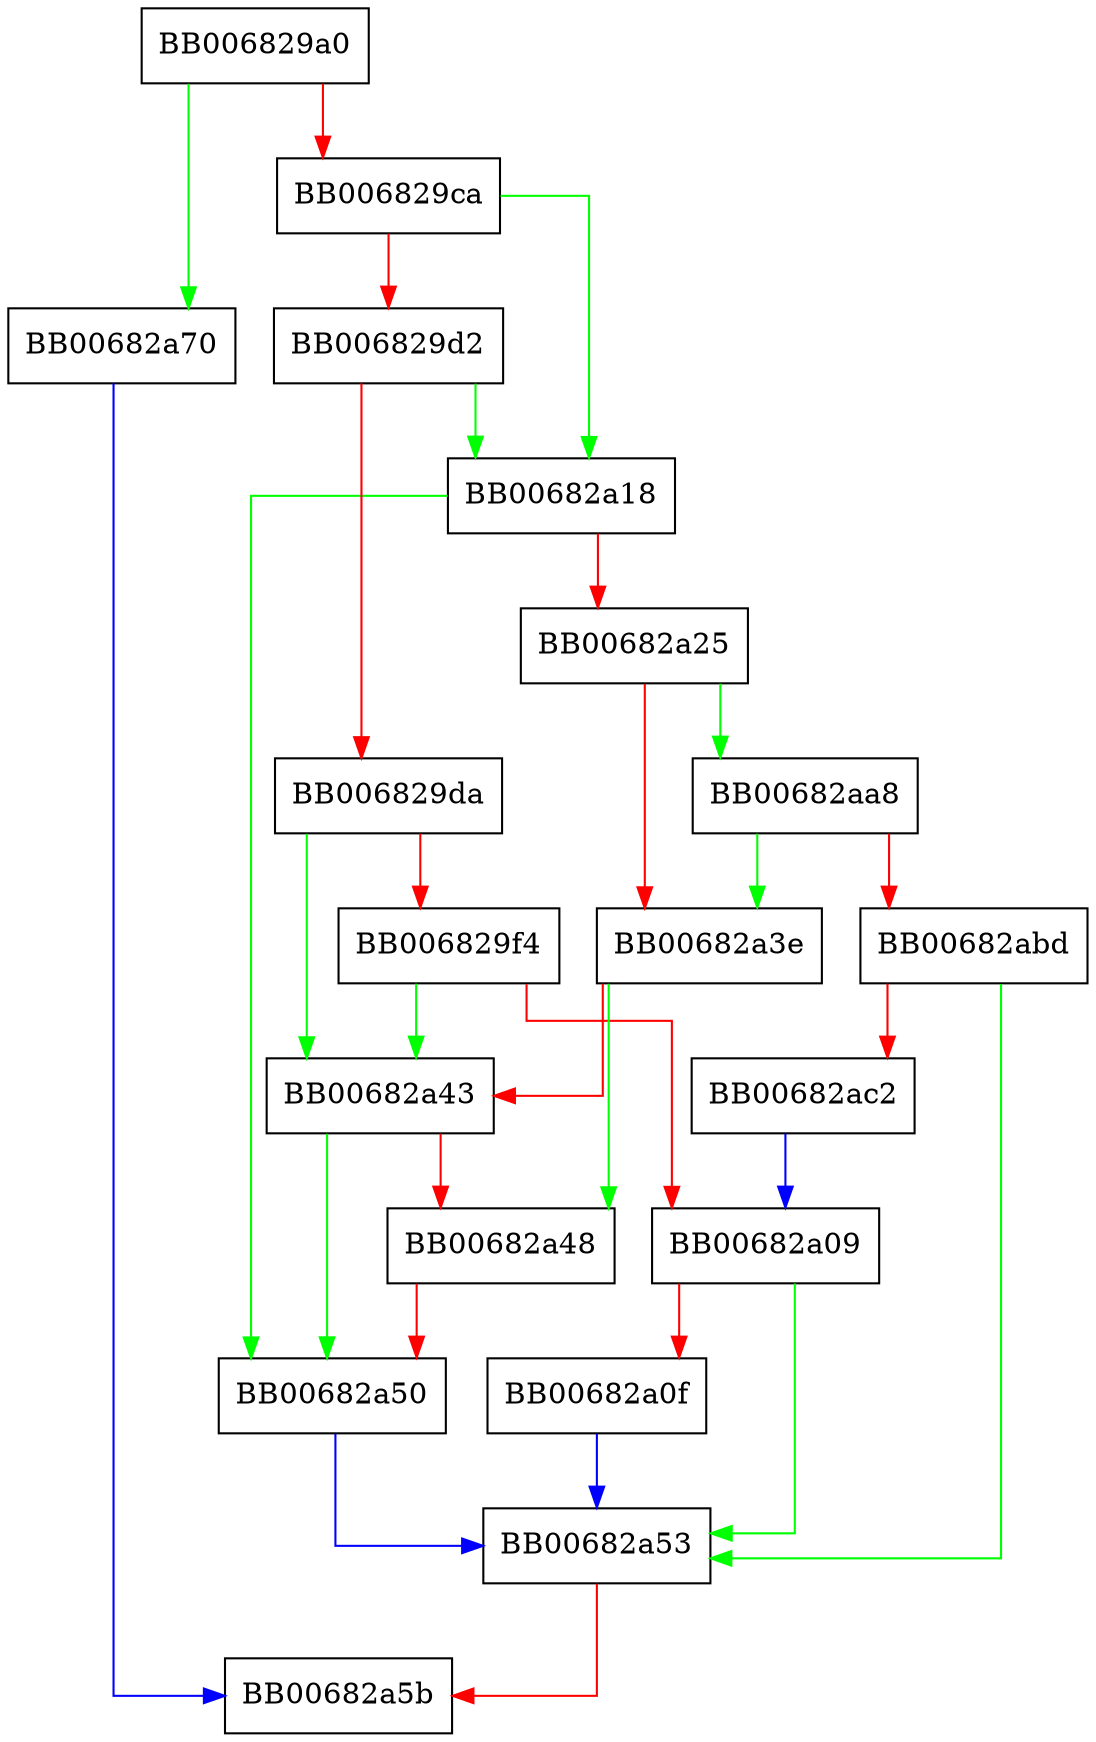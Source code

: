 digraph X509_NAME_ENTRY_create_by_NID {
  node [shape="box"];
  graph [splines=ortho];
  BB006829a0 -> BB00682a70 [color="green"];
  BB006829a0 -> BB006829ca [color="red"];
  BB006829ca -> BB00682a18 [color="green"];
  BB006829ca -> BB006829d2 [color="red"];
  BB006829d2 -> BB00682a18 [color="green"];
  BB006829d2 -> BB006829da [color="red"];
  BB006829da -> BB00682a43 [color="green"];
  BB006829da -> BB006829f4 [color="red"];
  BB006829f4 -> BB00682a43 [color="green"];
  BB006829f4 -> BB00682a09 [color="red"];
  BB00682a09 -> BB00682a53 [color="green"];
  BB00682a09 -> BB00682a0f [color="red"];
  BB00682a0f -> BB00682a53 [color="blue"];
  BB00682a18 -> BB00682a50 [color="green"];
  BB00682a18 -> BB00682a25 [color="red"];
  BB00682a25 -> BB00682aa8 [color="green"];
  BB00682a25 -> BB00682a3e [color="red"];
  BB00682a3e -> BB00682a48 [color="green"];
  BB00682a3e -> BB00682a43 [color="red"];
  BB00682a43 -> BB00682a50 [color="green"];
  BB00682a43 -> BB00682a48 [color="red"];
  BB00682a48 -> BB00682a50 [color="red"];
  BB00682a50 -> BB00682a53 [color="blue"];
  BB00682a53 -> BB00682a5b [color="red"];
  BB00682a70 -> BB00682a5b [color="blue"];
  BB00682aa8 -> BB00682a3e [color="green"];
  BB00682aa8 -> BB00682abd [color="red"];
  BB00682abd -> BB00682a53 [color="green"];
  BB00682abd -> BB00682ac2 [color="red"];
  BB00682ac2 -> BB00682a09 [color="blue"];
}
